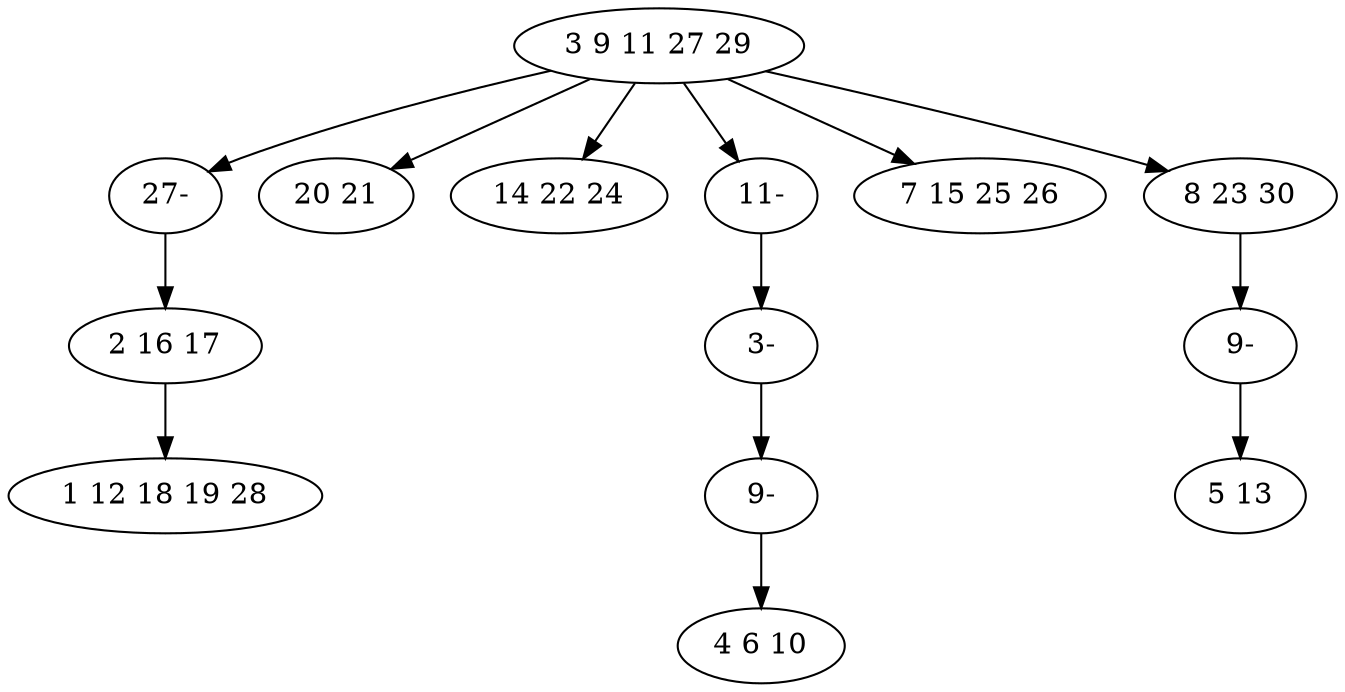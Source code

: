 digraph true_tree {
	"0" -> "11"
	"0" -> "2"
	"1" -> "3"
	"0" -> "4"
	"0" -> "9"
	"0" -> "6"
	"0" -> "7"
	"7" -> "13"
	"9" -> "10"
	"10" -> "12"
	"11" -> "1"
	"12" -> "5"
	"13" -> "8"
	"0" [label="3 9 11 27 29"];
	"1" [label="2 16 17"];
	"2" [label="20 21"];
	"3" [label="1 12 18 19 28"];
	"4" [label="14 22 24"];
	"5" [label="4 6 10"];
	"6" [label="7 15 25 26"];
	"7" [label="8 23 30"];
	"8" [label="5 13"];
	"9" [label="11-"];
	"10" [label="3-"];
	"11" [label="27-"];
	"12" [label="9-"];
	"13" [label="9-"];
}
